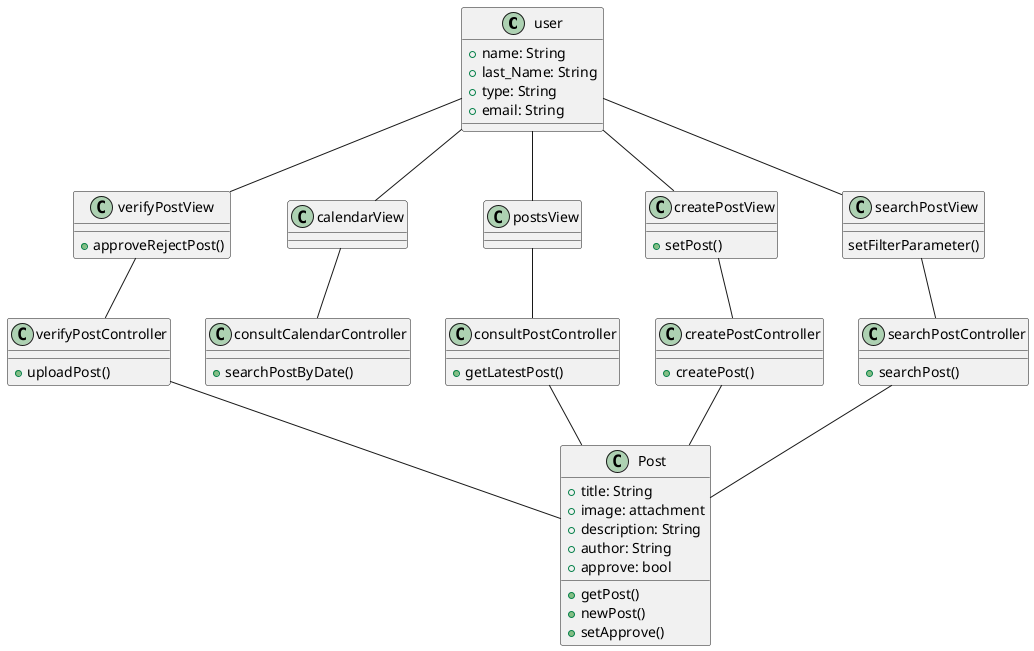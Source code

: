 @startuml classDiagram
class user{
 +name: String
    +last_Name: String
    +type: String
    +email: String
}
class Post{
 +title: String
    +image: attachment
    +description: String
    + author: String
    + approve: bool
    + getPost()
    +newPost()
    +setApprove()


}

class verifyPostController{
+uploadPost()
}
class createPostController{
  +createPost()
}
class consultPostController{
+ getLatestPost()
}
class searchPostController{
+searchPost()
}
class consultCalendarController{
  +searchPostByDate()
}
class verifyPostView{
+approveRejectPost()
}
class calendarView{
}
class postsView{
  
}
class createPostView{
 +setPost()
}
class searchPostView{
  setFilterParameter()
}

user--postsView
user-- verifyPostView
user-- createPostView
user-- searchPostView
postsView--consultPostController
createPostView--createPostController
verifyPostView--verifyPostController
searchPostView--searchPostController
searchPostController--Post
createPostController--Post
verifyPostController--Post
consultPostController--Post
user--calendarView
calendarView--consultCalendarController
@enduml
